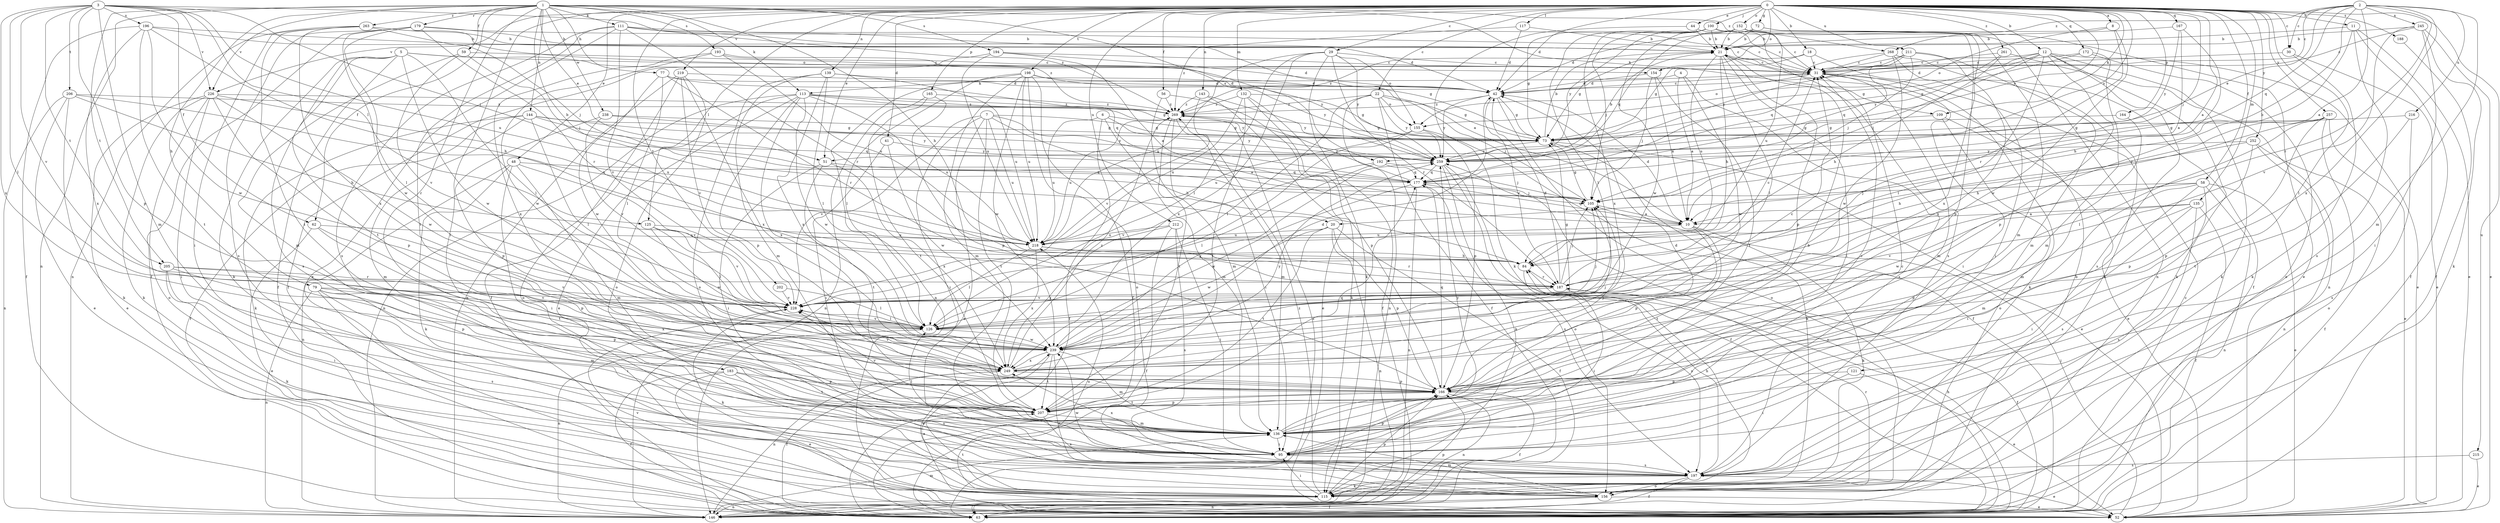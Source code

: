 strict digraph  {
0;
1;
2;
3;
4;
5;
6;
7;
8;
10;
11;
12;
18;
20;
21;
22;
29;
30;
31;
41;
42;
44;
48;
51;
52;
56;
58;
59;
62;
63;
72;
73;
77;
79;
84;
95;
100;
105;
109;
111;
113;
115;
117;
121;
125;
126;
132;
135;
136;
139;
143;
144;
146;
152;
154;
155;
156;
164;
165;
166;
167;
172;
177;
179;
183;
187;
188;
192;
193;
194;
196;
197;
198;
202;
205;
206;
207;
211;
212;
215;
216;
218;
219;
226;
228;
238;
239;
245;
249;
252;
257;
259;
261;
263;
268;
269;
0 -> 8  [label=a];
0 -> 10  [label=a];
0 -> 11  [label=b];
0 -> 12  [label=b];
0 -> 18  [label=b];
0 -> 22  [label=c];
0 -> 29  [label=c];
0 -> 30  [label=c];
0 -> 41  [label=d];
0 -> 42  [label=d];
0 -> 44  [label=e];
0 -> 48  [label=e];
0 -> 51  [label=e];
0 -> 56  [label=f];
0 -> 58  [label=f];
0 -> 72  [label=g];
0 -> 95  [label=i];
0 -> 100  [label=j];
0 -> 105  [label=j];
0 -> 109  [label=k];
0 -> 117  [label=l];
0 -> 121  [label=l];
0 -> 125  [label=l];
0 -> 132  [label=m];
0 -> 135  [label=m];
0 -> 139  [label=n];
0 -> 143  [label=n];
0 -> 152  [label=o];
0 -> 154  [label=o];
0 -> 164  [label=p];
0 -> 165  [label=p];
0 -> 167  [label=q];
0 -> 172  [label=q];
0 -> 188  [label=s];
0 -> 192  [label=s];
0 -> 198  [label=t];
0 -> 202  [label=t];
0 -> 211  [label=u];
0 -> 212  [label=u];
0 -> 215  [label=u];
0 -> 219  [label=v];
0 -> 226  [label=v];
0 -> 252  [label=y];
0 -> 257  [label=y];
0 -> 259  [label=y];
0 -> 261  [label=z];
1 -> 20  [label=b];
1 -> 51  [label=e];
1 -> 59  [label=f];
1 -> 62  [label=f];
1 -> 77  [label=h];
1 -> 79  [label=h];
1 -> 84  [label=h];
1 -> 109  [label=k];
1 -> 111  [label=k];
1 -> 113  [label=k];
1 -> 144  [label=n];
1 -> 146  [label=n];
1 -> 179  [label=r];
1 -> 183  [label=r];
1 -> 192  [label=s];
1 -> 193  [label=s];
1 -> 194  [label=s];
1 -> 205  [label=t];
1 -> 226  [label=v];
1 -> 238  [label=w];
1 -> 263  [label=z];
1 -> 268  [label=z];
2 -> 10  [label=a];
2 -> 20  [label=b];
2 -> 30  [label=c];
2 -> 31  [label=c];
2 -> 51  [label=e];
2 -> 136  [label=m];
2 -> 177  [label=q];
2 -> 187  [label=r];
2 -> 216  [label=u];
2 -> 245  [label=x];
2 -> 249  [label=x];
2 -> 268  [label=z];
3 -> 62  [label=f];
3 -> 105  [label=j];
3 -> 125  [label=l];
3 -> 126  [label=l];
3 -> 136  [label=m];
3 -> 166  [label=p];
3 -> 196  [label=s];
3 -> 205  [label=t];
3 -> 206  [label=t];
3 -> 218  [label=u];
3 -> 226  [label=v];
3 -> 228  [label=v];
3 -> 249  [label=x];
3 -> 269  [label=z];
4 -> 10  [label=a];
4 -> 113  [label=k];
4 -> 197  [label=s];
4 -> 239  [label=w];
5 -> 63  [label=f];
5 -> 73  [label=g];
5 -> 115  [label=k];
5 -> 126  [label=l];
5 -> 154  [label=o];
5 -> 197  [label=s];
5 -> 207  [label=t];
5 -> 239  [label=w];
6 -> 63  [label=f];
6 -> 73  [label=g];
6 -> 136  [label=m];
6 -> 218  [label=u];
6 -> 259  [label=y];
7 -> 10  [label=a];
7 -> 52  [label=e];
7 -> 73  [label=g];
7 -> 84  [label=h];
7 -> 95  [label=i];
7 -> 207  [label=t];
7 -> 218  [label=u];
7 -> 228  [label=v];
8 -> 21  [label=b];
8 -> 155  [label=o];
8 -> 187  [label=r];
8 -> 239  [label=w];
10 -> 42  [label=d];
10 -> 115  [label=k];
10 -> 166  [label=p];
10 -> 177  [label=q];
10 -> 207  [label=t];
10 -> 218  [label=u];
11 -> 21  [label=b];
11 -> 52  [label=e];
11 -> 63  [label=f];
11 -> 187  [label=r];
11 -> 197  [label=s];
12 -> 31  [label=c];
12 -> 42  [label=d];
12 -> 52  [label=e];
12 -> 73  [label=g];
12 -> 105  [label=j];
12 -> 115  [label=k];
12 -> 126  [label=l];
12 -> 146  [label=n];
12 -> 166  [label=p];
12 -> 197  [label=s];
18 -> 31  [label=c];
18 -> 63  [label=f];
18 -> 73  [label=g];
18 -> 269  [label=z];
20 -> 63  [label=f];
20 -> 146  [label=n];
20 -> 166  [label=p];
20 -> 207  [label=t];
20 -> 218  [label=u];
20 -> 239  [label=w];
21 -> 31  [label=c];
21 -> 73  [label=g];
21 -> 84  [label=h];
21 -> 95  [label=i];
21 -> 126  [label=l];
21 -> 166  [label=p];
21 -> 218  [label=u];
22 -> 63  [label=f];
22 -> 73  [label=g];
22 -> 105  [label=j];
22 -> 126  [label=l];
22 -> 146  [label=n];
22 -> 155  [label=o];
22 -> 259  [label=y];
22 -> 269  [label=z];
29 -> 31  [label=c];
29 -> 115  [label=k];
29 -> 126  [label=l];
29 -> 155  [label=o];
29 -> 187  [label=r];
29 -> 218  [label=u];
29 -> 249  [label=x];
29 -> 259  [label=y];
30 -> 31  [label=c];
30 -> 52  [label=e];
30 -> 115  [label=k];
31 -> 42  [label=d];
31 -> 95  [label=i];
31 -> 115  [label=k];
31 -> 136  [label=m];
31 -> 155  [label=o];
41 -> 95  [label=i];
41 -> 239  [label=w];
41 -> 259  [label=y];
42 -> 31  [label=c];
42 -> 73  [label=g];
42 -> 156  [label=o];
42 -> 187  [label=r];
42 -> 259  [label=y];
42 -> 269  [label=z];
44 -> 21  [label=b];
44 -> 31  [label=c];
44 -> 115  [label=k];
48 -> 95  [label=i];
48 -> 115  [label=k];
48 -> 136  [label=m];
48 -> 146  [label=n];
48 -> 177  [label=q];
48 -> 228  [label=v];
51 -> 95  [label=i];
51 -> 177  [label=q];
51 -> 207  [label=t];
51 -> 249  [label=x];
52 -> 105  [label=j];
52 -> 218  [label=u];
52 -> 228  [label=v];
56 -> 136  [label=m];
56 -> 166  [label=p];
56 -> 269  [label=z];
58 -> 52  [label=e];
58 -> 95  [label=i];
58 -> 105  [label=j];
58 -> 136  [label=m];
58 -> 146  [label=n];
58 -> 197  [label=s];
58 -> 239  [label=w];
59 -> 31  [label=c];
59 -> 105  [label=j];
59 -> 136  [label=m];
59 -> 228  [label=v];
62 -> 52  [label=e];
62 -> 166  [label=p];
62 -> 207  [label=t];
62 -> 218  [label=u];
63 -> 31  [label=c];
63 -> 84  [label=h];
63 -> 259  [label=y];
63 -> 269  [label=z];
72 -> 21  [label=b];
72 -> 42  [label=d];
72 -> 136  [label=m];
72 -> 249  [label=x];
73 -> 21  [label=b];
73 -> 52  [label=e];
73 -> 115  [label=k];
73 -> 259  [label=y];
77 -> 42  [label=d];
77 -> 126  [label=l];
77 -> 177  [label=q];
77 -> 187  [label=r];
77 -> 239  [label=w];
79 -> 95  [label=i];
79 -> 136  [label=m];
79 -> 146  [label=n];
79 -> 166  [label=p];
79 -> 197  [label=s];
79 -> 228  [label=v];
79 -> 249  [label=x];
84 -> 187  [label=r];
84 -> 197  [label=s];
95 -> 31  [label=c];
95 -> 166  [label=p];
95 -> 197  [label=s];
95 -> 249  [label=x];
100 -> 21  [label=b];
100 -> 31  [label=c];
100 -> 73  [label=g];
100 -> 105  [label=j];
100 -> 126  [label=l];
100 -> 197  [label=s];
100 -> 239  [label=w];
100 -> 249  [label=x];
105 -> 10  [label=a];
105 -> 73  [label=g];
109 -> 52  [label=e];
109 -> 73  [label=g];
109 -> 156  [label=o];
111 -> 10  [label=a];
111 -> 21  [label=b];
111 -> 31  [label=c];
111 -> 52  [label=e];
111 -> 187  [label=r];
111 -> 197  [label=s];
111 -> 207  [label=t];
111 -> 228  [label=v];
113 -> 52  [label=e];
113 -> 73  [label=g];
113 -> 146  [label=n];
113 -> 156  [label=o];
113 -> 166  [label=p];
113 -> 218  [label=u];
113 -> 239  [label=w];
113 -> 249  [label=x];
113 -> 259  [label=y];
113 -> 269  [label=z];
115 -> 95  [label=i];
115 -> 146  [label=n];
115 -> 166  [label=p];
115 -> 207  [label=t];
115 -> 239  [label=w];
115 -> 269  [label=z];
117 -> 21  [label=b];
117 -> 42  [label=d];
117 -> 269  [label=z];
121 -> 52  [label=e];
121 -> 95  [label=i];
121 -> 166  [label=p];
125 -> 126  [label=l];
125 -> 218  [label=u];
125 -> 228  [label=v];
125 -> 239  [label=w];
126 -> 105  [label=j];
126 -> 146  [label=n];
126 -> 228  [label=v];
126 -> 239  [label=w];
132 -> 63  [label=f];
132 -> 73  [label=g];
132 -> 115  [label=k];
132 -> 207  [label=t];
132 -> 218  [label=u];
132 -> 269  [label=z];
135 -> 10  [label=a];
135 -> 63  [label=f];
135 -> 95  [label=i];
135 -> 166  [label=p];
135 -> 197  [label=s];
135 -> 228  [label=v];
136 -> 21  [label=b];
136 -> 31  [label=c];
136 -> 95  [label=i];
136 -> 126  [label=l];
136 -> 259  [label=y];
139 -> 42  [label=d];
139 -> 126  [label=l];
139 -> 136  [label=m];
139 -> 156  [label=o];
139 -> 218  [label=u];
139 -> 249  [label=x];
143 -> 52  [label=e];
143 -> 228  [label=v];
143 -> 259  [label=y];
143 -> 269  [label=z];
144 -> 63  [label=f];
144 -> 73  [label=g];
144 -> 115  [label=k];
144 -> 126  [label=l];
144 -> 136  [label=m];
144 -> 177  [label=q];
144 -> 259  [label=y];
146 -> 136  [label=m];
146 -> 166  [label=p];
152 -> 21  [label=b];
152 -> 52  [label=e];
152 -> 146  [label=n];
152 -> 166  [label=p];
152 -> 177  [label=q];
152 -> 218  [label=u];
152 -> 259  [label=y];
154 -> 10  [label=a];
154 -> 42  [label=d];
154 -> 105  [label=j];
154 -> 207  [label=t];
155 -> 63  [label=f];
155 -> 166  [label=p];
155 -> 218  [label=u];
155 -> 228  [label=v];
156 -> 21  [label=b];
156 -> 52  [label=e];
156 -> 63  [label=f];
156 -> 136  [label=m];
156 -> 146  [label=n];
156 -> 187  [label=r];
164 -> 73  [label=g];
164 -> 136  [label=m];
165 -> 146  [label=n];
165 -> 166  [label=p];
165 -> 207  [label=t];
165 -> 269  [label=z];
166 -> 42  [label=d];
166 -> 63  [label=f];
166 -> 105  [label=j];
166 -> 146  [label=n];
166 -> 177  [label=q];
166 -> 207  [label=t];
167 -> 10  [label=a];
167 -> 21  [label=b];
167 -> 84  [label=h];
167 -> 259  [label=y];
172 -> 31  [label=c];
172 -> 73  [label=g];
172 -> 136  [label=m];
172 -> 156  [label=o];
177 -> 105  [label=j];
177 -> 146  [label=n];
177 -> 197  [label=s];
177 -> 239  [label=w];
177 -> 269  [label=z];
179 -> 21  [label=b];
179 -> 31  [label=c];
179 -> 63  [label=f];
179 -> 126  [label=l];
179 -> 187  [label=r];
179 -> 197  [label=s];
179 -> 239  [label=w];
183 -> 52  [label=e];
183 -> 63  [label=f];
183 -> 166  [label=p];
183 -> 197  [label=s];
183 -> 207  [label=t];
187 -> 31  [label=c];
187 -> 42  [label=d];
187 -> 63  [label=f];
187 -> 95  [label=i];
187 -> 105  [label=j];
187 -> 228  [label=v];
188 -> 63  [label=f];
192 -> 105  [label=j];
192 -> 126  [label=l];
192 -> 177  [label=q];
192 -> 228  [label=v];
193 -> 31  [label=c];
193 -> 218  [label=u];
193 -> 239  [label=w];
193 -> 249  [label=x];
193 -> 259  [label=y];
194 -> 10  [label=a];
194 -> 31  [label=c];
194 -> 42  [label=d];
194 -> 63  [label=f];
194 -> 218  [label=u];
196 -> 21  [label=b];
196 -> 42  [label=d];
196 -> 63  [label=f];
196 -> 84  [label=h];
196 -> 207  [label=t];
196 -> 239  [label=w];
196 -> 249  [label=x];
197 -> 52  [label=e];
197 -> 63  [label=f];
197 -> 84  [label=h];
197 -> 115  [label=k];
197 -> 156  [label=o];
197 -> 239  [label=w];
198 -> 42  [label=d];
198 -> 63  [label=f];
198 -> 126  [label=l];
198 -> 136  [label=m];
198 -> 146  [label=n];
198 -> 156  [label=o];
198 -> 218  [label=u];
198 -> 239  [label=w];
198 -> 259  [label=y];
202 -> 126  [label=l];
202 -> 228  [label=v];
205 -> 95  [label=i];
205 -> 115  [label=k];
205 -> 166  [label=p];
205 -> 187  [label=r];
205 -> 228  [label=v];
206 -> 52  [label=e];
206 -> 84  [label=h];
206 -> 115  [label=k];
206 -> 146  [label=n];
206 -> 218  [label=u];
206 -> 269  [label=z];
207 -> 136  [label=m];
207 -> 166  [label=p];
207 -> 177  [label=q];
207 -> 197  [label=s];
207 -> 228  [label=v];
211 -> 31  [label=c];
211 -> 105  [label=j];
211 -> 136  [label=m];
211 -> 177  [label=q];
211 -> 249  [label=x];
211 -> 259  [label=y];
212 -> 63  [label=f];
212 -> 95  [label=i];
212 -> 197  [label=s];
212 -> 218  [label=u];
212 -> 249  [label=x];
215 -> 52  [label=e];
215 -> 197  [label=s];
216 -> 73  [label=g];
216 -> 197  [label=s];
216 -> 207  [label=t];
218 -> 84  [label=h];
218 -> 126  [label=l];
218 -> 187  [label=r];
218 -> 249  [label=x];
219 -> 42  [label=d];
219 -> 63  [label=f];
219 -> 146  [label=n];
219 -> 156  [label=o];
219 -> 228  [label=v];
219 -> 249  [label=x];
226 -> 52  [label=e];
226 -> 95  [label=i];
226 -> 115  [label=k];
226 -> 156  [label=o];
226 -> 166  [label=p];
226 -> 218  [label=u];
226 -> 239  [label=w];
226 -> 269  [label=z];
228 -> 73  [label=g];
228 -> 115  [label=k];
228 -> 126  [label=l];
238 -> 73  [label=g];
238 -> 166  [label=p];
238 -> 228  [label=v];
238 -> 259  [label=y];
239 -> 31  [label=c];
239 -> 42  [label=d];
239 -> 52  [label=e];
239 -> 136  [label=m];
239 -> 156  [label=o];
239 -> 207  [label=t];
239 -> 249  [label=x];
239 -> 259  [label=y];
245 -> 21  [label=b];
245 -> 31  [label=c];
245 -> 52  [label=e];
245 -> 95  [label=i];
245 -> 115  [label=k];
245 -> 228  [label=v];
249 -> 63  [label=f];
249 -> 105  [label=j];
249 -> 146  [label=n];
249 -> 166  [label=p];
249 -> 228  [label=v];
249 -> 259  [label=y];
249 -> 269  [label=z];
252 -> 63  [label=f];
252 -> 84  [label=h];
252 -> 146  [label=n];
252 -> 166  [label=p];
252 -> 259  [label=y];
257 -> 52  [label=e];
257 -> 73  [label=g];
257 -> 84  [label=h];
257 -> 126  [label=l];
257 -> 156  [label=o];
257 -> 166  [label=p];
259 -> 21  [label=b];
259 -> 63  [label=f];
259 -> 115  [label=k];
259 -> 156  [label=o];
259 -> 177  [label=q];
261 -> 31  [label=c];
261 -> 84  [label=h];
261 -> 115  [label=k];
261 -> 259  [label=y];
263 -> 21  [label=b];
263 -> 95  [label=i];
263 -> 105  [label=j];
263 -> 146  [label=n];
263 -> 207  [label=t];
263 -> 249  [label=x];
263 -> 269  [label=z];
268 -> 31  [label=c];
268 -> 95  [label=i];
268 -> 115  [label=k];
268 -> 177  [label=q];
268 -> 239  [label=w];
269 -> 73  [label=g];
269 -> 95  [label=i];
269 -> 136  [label=m];
269 -> 207  [label=t];
269 -> 218  [label=u];
}
